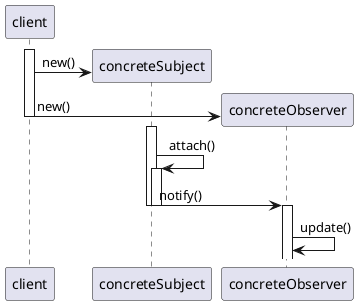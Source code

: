 @startuml 

skinparam DefaultFontName PingFangSC-Regular

participant client

activate client
create concreteSubject
client -> concreteSubject : new()
create concreteObserver
client -> concreteObserver : new()
deactivate client

activate concreteSubject
concreteSubject -> concreteSubject : attach()
activate concreteSubject
concreteSubject -> concreteObserver : notify()

deactivate concreteSubject

deactivate concreteSubject

activate concreteObserver
concreteObserver -> concreteObserver : update()


@enduml
